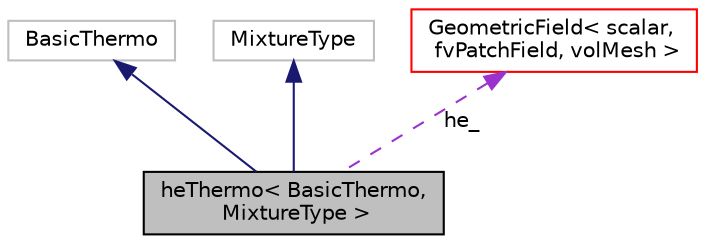 digraph "heThermo&lt; BasicThermo, MixtureType &gt;"
{
  bgcolor="transparent";
  edge [fontname="Helvetica",fontsize="10",labelfontname="Helvetica",labelfontsize="10"];
  node [fontname="Helvetica",fontsize="10",shape=record];
  Node1 [label="heThermo\< BasicThermo,\l MixtureType \>",height=0.2,width=0.4,color="black", fillcolor="grey75", style="filled", fontcolor="black"];
  Node2 -> Node1 [dir="back",color="midnightblue",fontsize="10",style="solid",fontname="Helvetica"];
  Node2 [label="BasicThermo",height=0.2,width=0.4,color="grey75"];
  Node3 -> Node1 [dir="back",color="midnightblue",fontsize="10",style="solid",fontname="Helvetica"];
  Node3 [label="MixtureType",height=0.2,width=0.4,color="grey75"];
  Node4 -> Node1 [dir="back",color="darkorchid3",fontsize="10",style="dashed",label=" he_" ,fontname="Helvetica"];
  Node4 [label="GeometricField\< scalar,\l fvPatchField, volMesh \>",height=0.2,width=0.4,color="red",URL="$a00937.html"];
}
